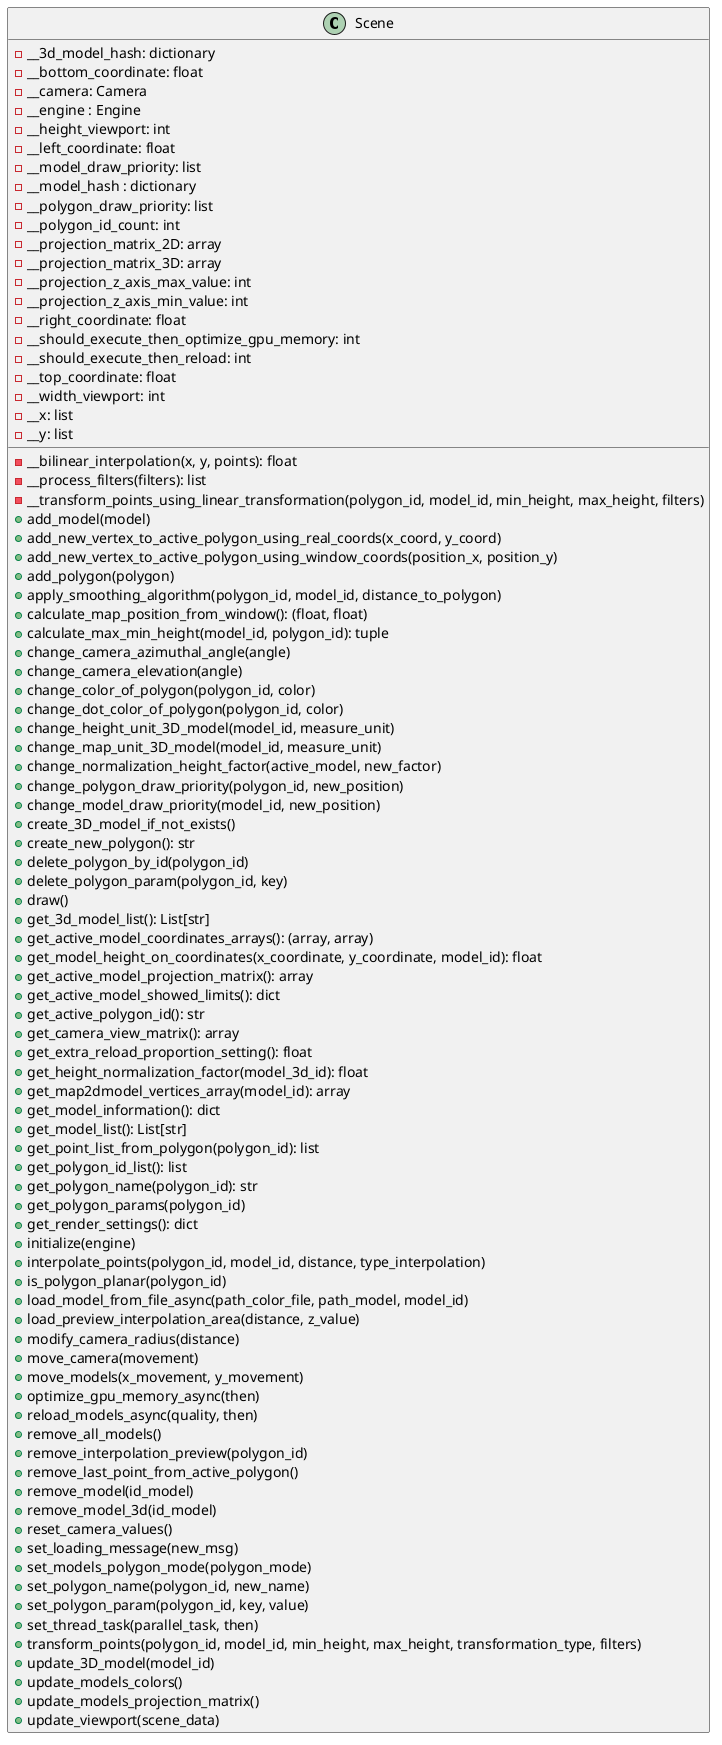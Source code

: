 @startuml
            class Scene{
                - __bilinear_interpolation(x, y, points): float
                - __process_filters(filters): list
                - __transform_points_using_linear_transformation(polygon_id, model_id, min_height, max_height, filters)
                + add_model(model)
                + add_new_vertex_to_active_polygon_using_real_coords(x_coord, y_coord)
                + add_new_vertex_to_active_polygon_using_window_coords(position_x, position_y)
                + add_polygon(polygon)
                + apply_smoothing_algorithm(polygon_id, model_id, distance_to_polygon)
                + calculate_map_position_from_window(): (float, float)
                + calculate_max_min_height(model_id, polygon_id): tuple
                + change_camera_azimuthal_angle(angle)
                + change_camera_elevation(angle)
                + change_color_of_polygon(polygon_id, color)
                + change_dot_color_of_polygon(polygon_id, color)
                + change_height_unit_3D_model(model_id, measure_unit)
                + change_map_unit_3D_model(model_id, measure_unit)
                + change_normalization_height_factor(active_model, new_factor)
                + change_polygon_draw_priority(polygon_id, new_position)
                + change_model_draw_priority(model_id, new_position)
                + create_3D_model_if_not_exists()
                + create_new_polygon(): str
                + delete_polygon_by_id(polygon_id)
                + delete_polygon_param(polygon_id, key)
                + draw()
                + get_3d_model_list(): List[str]
                + get_active_model_coordinates_arrays(): (array, array)
                + get_model_height_on_coordinates(x_coordinate, y_coordinate, model_id): float
                + get_active_model_projection_matrix(): array
                + get_active_model_showed_limits(): dict
                + get_active_polygon_id(): str
                + get_camera_view_matrix(): array
                + get_extra_reload_proportion_setting(): float
                + get_height_normalization_factor(model_3d_id): float
                + get_map2dmodel_vertices_array(model_id): array
                + get_model_information(): dict
                + get_model_list(): List[str]
                + get_point_list_from_polygon(polygon_id): list
                + get_polygon_id_list(): list
                + get_polygon_name(polygon_id): str
                + get_polygon_params(polygon_id)
                + get_render_settings(): dict
                + initialize(engine)
                + interpolate_points(polygon_id, model_id, distance, type_interpolation)
                + is_polygon_planar(polygon_id)
                + load_model_from_file_async(path_color_file, path_model, model_id)
                + load_preview_interpolation_area(distance, z_value)
                + modify_camera_radius(distance)
                + move_camera(movement)
                + move_models(x_movement, y_movement)
                + optimize_gpu_memory_async(then)
                + reload_models_async(quality, then)
                + remove_all_models()
                + remove_interpolation_preview(polygon_id)
                + remove_last_point_from_active_polygon()
                + remove_model(id_model)
                + remove_model_3d(id_model)
                + reset_camera_values()
                + set_loading_message(new_msg)
                + set_models_polygon_mode(polygon_mode)
                + set_polygon_name(polygon_id, new_name)
                + set_polygon_param(polygon_id, key, value)
                + set_thread_task(parallel_task, then)
                + transform_points(polygon_id, model_id, min_height, max_height, transformation_type, filters)
                + update_3D_model(model_id)
                + update_models_colors()
                + update_models_projection_matrix()
                + update_viewport(scene_data)

                - __3d_model_hash: dictionary
                - __bottom_coordinate: float
                - __camera: Camera
                - __engine : Engine
                - __height_viewport: int
                - __left_coordinate: float
                - __model_draw_priority: list
                - __model_hash : dictionary
                - __polygon_draw_priority: list
                - __polygon_id_count: int
                - __projection_matrix_2D: array
                - __projection_matrix_3D: array
                - __projection_z_axis_max_value: int
                - __projection_z_axis_min_value: int
                - __right_coordinate: float
                - __should_execute_then_optimize_gpu_memory: int
                - __should_execute_then_reload: int
                - __top_coordinate: float
                - __width_viewport: int
                - __x: list
                - __y: list
            }
@enduml